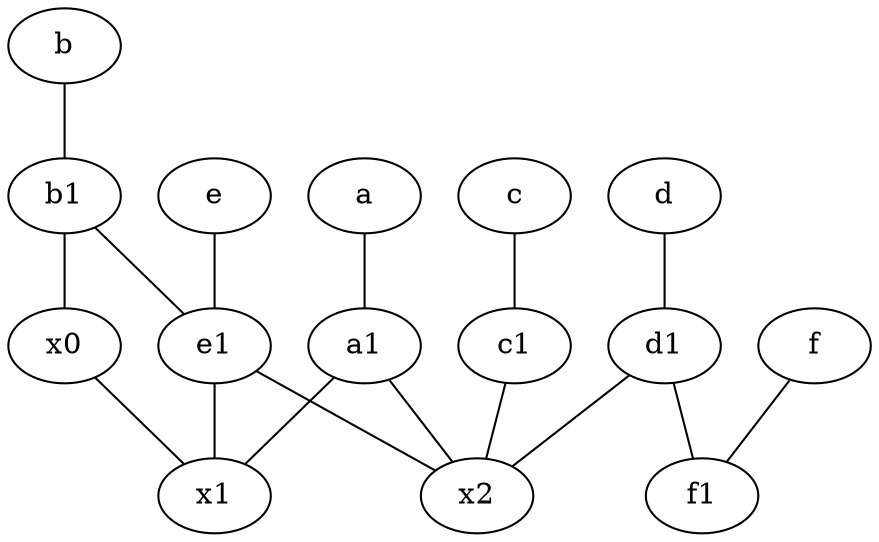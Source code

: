 graph {
	node [labelfontsize=50]
	x1 [labelfontsize=50]
	c [labelfontsize=50 pos="4.5,2!"]
	c1 [labelfontsize=50 pos="4.5,3!"]
	b [labelfontsize=50 pos="10,4!"]
	a [labelfontsize=50 pos="8,2!"]
	f1 [labelfontsize=50 pos="3,8!"]
	x0 [labelfontsize=50]
	a1 [labelfontsize=50 pos="8,3!"]
	e1 [labelfontsize=50 pos="7,7!"]
	f [labelfontsize=50 pos="3,9!"]
	b1 [labelfontsize=50 pos="9,4!"]
	x2 [labelfontsize=50]
	d1 [labelfontsize=50 pos="3,5!"]
	e [labelfontsize=50 pos="7,9!"]
	d [labelfontsize=50 pos="2,5!"]
	d -- d1
	a1 -- x1
	b1 -- e1
	d1 -- f1
	b1 -- x0
	f -- f1
	x0 -- x1
	a1 -- x2
	e1 -- x2
	e -- e1
	b -- b1
	e1 -- x1
	a -- a1
	c1 -- x2
	d1 -- x2
	c -- c1
}
